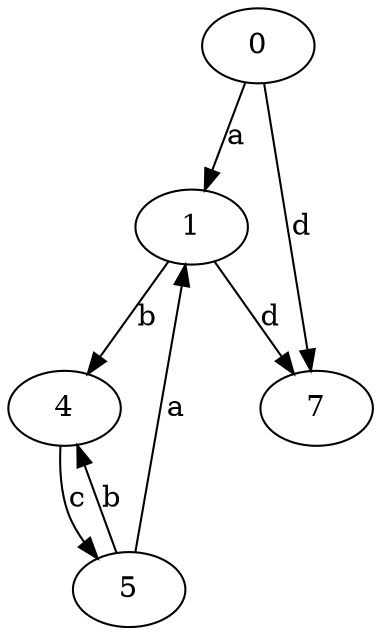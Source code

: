 strict digraph  {
1;
0;
4;
5;
7;
1 -> 4  [label=b];
1 -> 7  [label=d];
0 -> 1  [label=a];
0 -> 7  [label=d];
4 -> 5  [label=c];
5 -> 1  [label=a];
5 -> 4  [label=b];
}
